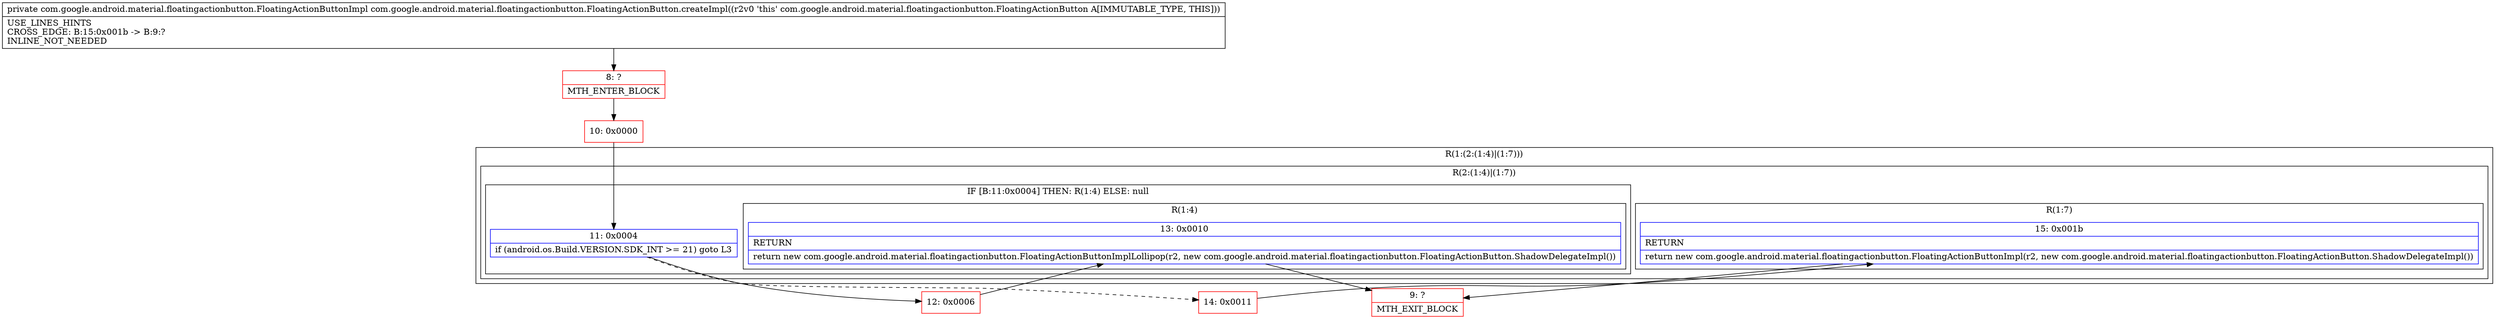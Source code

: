 digraph "CFG forcom.google.android.material.floatingactionbutton.FloatingActionButton.createImpl()Lcom\/google\/android\/material\/floatingactionbutton\/FloatingActionButtonImpl;" {
subgraph cluster_Region_1334537804 {
label = "R(1:(2:(1:4)|(1:7)))";
node [shape=record,color=blue];
subgraph cluster_Region_134597787 {
label = "R(2:(1:4)|(1:7))";
node [shape=record,color=blue];
subgraph cluster_IfRegion_1427528266 {
label = "IF [B:11:0x0004] THEN: R(1:4) ELSE: null";
node [shape=record,color=blue];
Node_11 [shape=record,label="{11\:\ 0x0004|if (android.os.Build.VERSION.SDK_INT \>= 21) goto L3\l}"];
subgraph cluster_Region_1527765192 {
label = "R(1:4)";
node [shape=record,color=blue];
Node_13 [shape=record,label="{13\:\ 0x0010|RETURN\l|return new com.google.android.material.floatingactionbutton.FloatingActionButtonImplLollipop(r2, new com.google.android.material.floatingactionbutton.FloatingActionButton.ShadowDelegateImpl())\l}"];
}
}
subgraph cluster_Region_1340224747 {
label = "R(1:7)";
node [shape=record,color=blue];
Node_15 [shape=record,label="{15\:\ 0x001b|RETURN\l|return new com.google.android.material.floatingactionbutton.FloatingActionButtonImpl(r2, new com.google.android.material.floatingactionbutton.FloatingActionButton.ShadowDelegateImpl())\l}"];
}
}
}
Node_8 [shape=record,color=red,label="{8\:\ ?|MTH_ENTER_BLOCK\l}"];
Node_10 [shape=record,color=red,label="{10\:\ 0x0000}"];
Node_12 [shape=record,color=red,label="{12\:\ 0x0006}"];
Node_9 [shape=record,color=red,label="{9\:\ ?|MTH_EXIT_BLOCK\l}"];
Node_14 [shape=record,color=red,label="{14\:\ 0x0011}"];
MethodNode[shape=record,label="{private com.google.android.material.floatingactionbutton.FloatingActionButtonImpl com.google.android.material.floatingactionbutton.FloatingActionButton.createImpl((r2v0 'this' com.google.android.material.floatingactionbutton.FloatingActionButton A[IMMUTABLE_TYPE, THIS]))  | USE_LINES_HINTS\lCROSS_EDGE: B:15:0x001b \-\> B:9:?\lINLINE_NOT_NEEDED\l}"];
MethodNode -> Node_8;Node_11 -> Node_12;
Node_11 -> Node_14[style=dashed];
Node_13 -> Node_9;
Node_15 -> Node_9;
Node_8 -> Node_10;
Node_10 -> Node_11;
Node_12 -> Node_13;
Node_14 -> Node_15;
}

